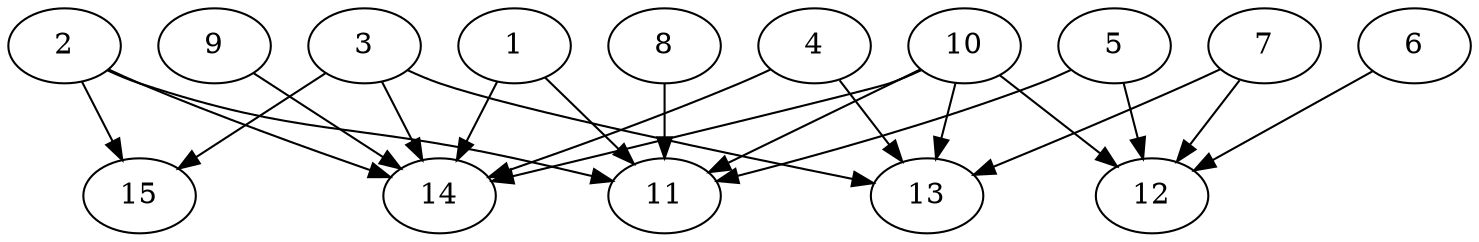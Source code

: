 // DAG automatically generated by daggen at Thu Oct  3 13:59:26 2019
// ./daggen --dot -n 15 --ccr 0.4 --fat 0.9 --regular 0.9 --density 0.7 --mindata 5242880 --maxdata 52428800 
digraph G {
  1 [size="106304000", alpha="0.13", expect_size="42521600"] 
  1 -> 11 [size ="42521600"]
  1 -> 14 [size ="42521600"]
  2 [size="82206720", alpha="0.10", expect_size="32882688"] 
  2 -> 11 [size ="32882688"]
  2 -> 14 [size ="32882688"]
  2 -> 15 [size ="32882688"]
  3 [size="63319040", alpha="0.02", expect_size="25327616"] 
  3 -> 13 [size ="25327616"]
  3 -> 14 [size ="25327616"]
  3 -> 15 [size ="25327616"]
  4 [size="58193920", alpha="0.07", expect_size="23277568"] 
  4 -> 13 [size ="23277568"]
  4 -> 14 [size ="23277568"]
  5 [size="88166400", alpha="0.13", expect_size="35266560"] 
  5 -> 11 [size ="35266560"]
  5 -> 12 [size ="35266560"]
  6 [size="125678080", alpha="0.04", expect_size="50271232"] 
  6 -> 12 [size ="50271232"]
  7 [size="60044800", alpha="0.11", expect_size="24017920"] 
  7 -> 12 [size ="24017920"]
  7 -> 13 [size ="24017920"]
  8 [size="127418880", alpha="0.05", expect_size="50967552"] 
  8 -> 11 [size ="50967552"]
  9 [size="107097600", alpha="0.04", expect_size="42839040"] 
  9 -> 14 [size ="42839040"]
  10 [size="88158720", alpha="0.11", expect_size="35263488"] 
  10 -> 11 [size ="35263488"]
  10 -> 12 [size ="35263488"]
  10 -> 13 [size ="35263488"]
  10 -> 14 [size ="35263488"]
  11 [size="59043840", alpha="0.05", expect_size="23617536"] 
  12 [size="20231680", alpha="0.16", expect_size="8092672"] 
  13 [size="81845760", alpha="0.03", expect_size="32738304"] 
  14 [size="95946240", alpha="0.19", expect_size="38378496"] 
  15 [size="18549760", alpha="0.04", expect_size="7419904"] 
}
